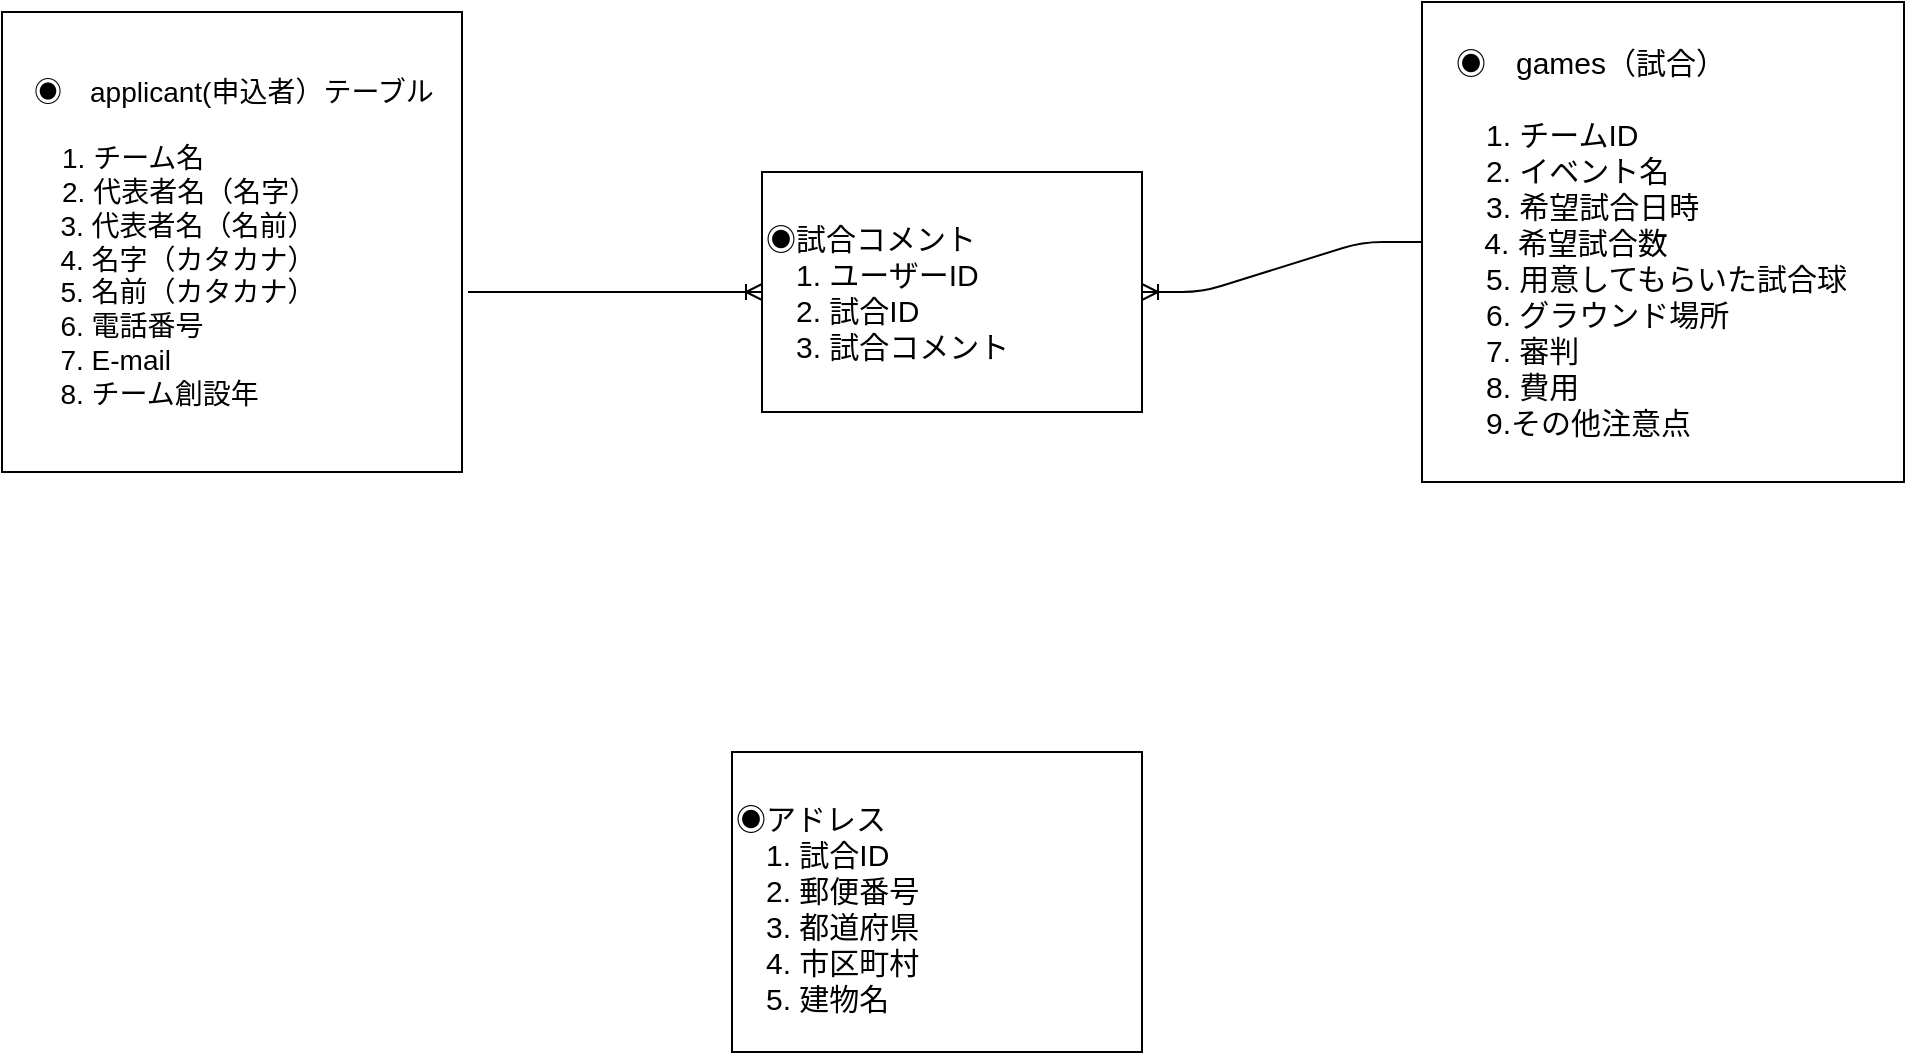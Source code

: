 <mxfile version="13.1.3">
    <diagram id="6hGFLwfOUW9BJ-s0fimq" name="Page-1">
        <mxGraphModel dx="938" dy="859" grid="1" gridSize="10" guides="1" tooltips="1" connect="1" arrows="1" fold="0" page="1" pageScale="1" pageWidth="1169" pageHeight="827" math="0" shadow="0">
            <root>
                <mxCell id="0"/>
                <mxCell id="1" parent="0"/>
                <mxCell id="35" value="" style="edgeStyle=entityRelationEdgeStyle;fontSize=12;html=1;endArrow=ERoneToMany;" edge="1" parent="1" source="5" target="29">
                    <mxGeometry width="100" height="100" relative="1" as="geometry">
                        <mxPoint x="750" y="210" as="sourcePoint"/>
                        <mxPoint x="570" y="300" as="targetPoint"/>
                    </mxGeometry>
                </mxCell>
                <mxCell id="2" value="　◉　applicant(申込者）テーブル&lt;br style=&quot;font-size: 14px;&quot;&gt;　　&lt;br style=&quot;font-size: 14px;&quot;&gt;　　1. チーム名&lt;br style=&quot;font-size: 14px;&quot;&gt;　　2. 代表者名（名字）&lt;br style=&quot;font-size: 14px;&quot;&gt;&amp;nbsp; &amp;nbsp; &amp;nbsp; &amp;nbsp;3. 代表者名（名前）&lt;br style=&quot;font-size: 14px;&quot;&gt;&amp;nbsp; &amp;nbsp; &amp;nbsp; &amp;nbsp;4. 名字（カタカナ）&lt;br style=&quot;font-size: 14px;&quot;&gt;&amp;nbsp; &amp;nbsp; &amp;nbsp; &amp;nbsp;5. 名前（カタカナ）&lt;br style=&quot;font-size: 14px;&quot;&gt;&amp;nbsp; &amp;nbsp; &amp;nbsp; &amp;nbsp;6. 電話番号&lt;br style=&quot;font-size: 14px;&quot;&gt;&amp;nbsp; &amp;nbsp; &amp;nbsp; &amp;nbsp;7. E-mail&lt;br style=&quot;font-size: 14px;&quot;&gt;&amp;nbsp; &amp;nbsp; &amp;nbsp; &amp;nbsp;8. チーム創設年" style="whiteSpace=wrap;html=1;aspect=fixed;align=left;labelPosition=center;verticalLabelPosition=middle;verticalAlign=middle;fontSize=14;" vertex="1" parent="1">
                    <mxGeometry x="90" y="80" width="230" height="230" as="geometry"/>
                </mxCell>
                <mxCell id="5" value="　◉　games（試合）&lt;br&gt;　　&lt;br&gt;　　1. チームID&lt;br&gt;　　2. イベント名&lt;br&gt;　　3. 希望試合日時&lt;br&gt;&amp;nbsp; &amp;nbsp; &amp;nbsp; &amp;nbsp;4. 希望試合数&lt;br&gt;　　5. 用意してもらいた試合球&lt;br&gt;　　6. グラウンド場所&lt;br&gt;　　7. 審判&lt;br&gt;　　8. 費用&lt;br&gt;　　9.その他注意点" style="whiteSpace=wrap;html=1;aspect=fixed;fontSize=15;align=left;" vertex="1" parent="1">
                    <mxGeometry x="800" y="75" width="241" height="240" as="geometry"/>
                </mxCell>
                <mxCell id="29" value="　&lt;br&gt;◉試合コメント&lt;br&gt;　1. ユーザーID&lt;br&gt;　2. 試合ID&lt;br&gt;　3. 試合コメント" style="verticalLabelPosition=middle;verticalAlign=top;html=1;shape=mxgraph.basic.rect;fillColor2=none;strokeWidth=1;size=20;indent=5;shadow=0;fontSize=15;align=left;labelPosition=center;" vertex="1" parent="1">
                    <mxGeometry x="470" y="160" width="190" height="120" as="geometry"/>
                </mxCell>
                <mxCell id="30" value="" style="edgeStyle=entityRelationEdgeStyle;fontSize=12;html=1;endArrow=ERoneToMany;" edge="1" parent="1">
                    <mxGeometry width="100" height="100" relative="1" as="geometry">
                        <mxPoint x="323" y="220" as="sourcePoint"/>
                        <mxPoint x="470" y="220" as="targetPoint"/>
                    </mxGeometry>
                </mxCell>
                <mxCell id="37" value="&lt;br&gt;◉アドレス&lt;br&gt;　1. 試合ID&lt;br&gt;　2. 郵便番号&lt;br&gt;　3. 都道府県&lt;br&gt;　4. 市区町村&lt;br&gt;　5. 建物名" style="verticalLabelPosition=middle;verticalAlign=top;html=1;shape=mxgraph.basic.rect;fillColor2=none;strokeWidth=1;size=20;indent=5;shadow=0;fontSize=15;align=left;labelPosition=center;" vertex="1" parent="1">
                    <mxGeometry x="455" y="450" width="205" height="150" as="geometry"/>
                </mxCell>
            </root>
        </mxGraphModel>
    </diagram>
</mxfile>
